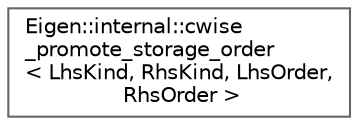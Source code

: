 digraph "类继承关系图"
{
 // LATEX_PDF_SIZE
  bgcolor="transparent";
  edge [fontname=Helvetica,fontsize=10,labelfontname=Helvetica,labelfontsize=10];
  node [fontname=Helvetica,fontsize=10,shape=box,height=0.2,width=0.4];
  rankdir="LR";
  Node0 [id="Node000000",label="Eigen::internal::cwise\l_promote_storage_order\l\< LhsKind, RhsKind, LhsOrder,\l RhsOrder \>",height=0.2,width=0.4,color="grey40", fillcolor="white", style="filled",URL="$struct_eigen_1_1internal_1_1cwise__promote__storage__order.html",tooltip=" "];
}
